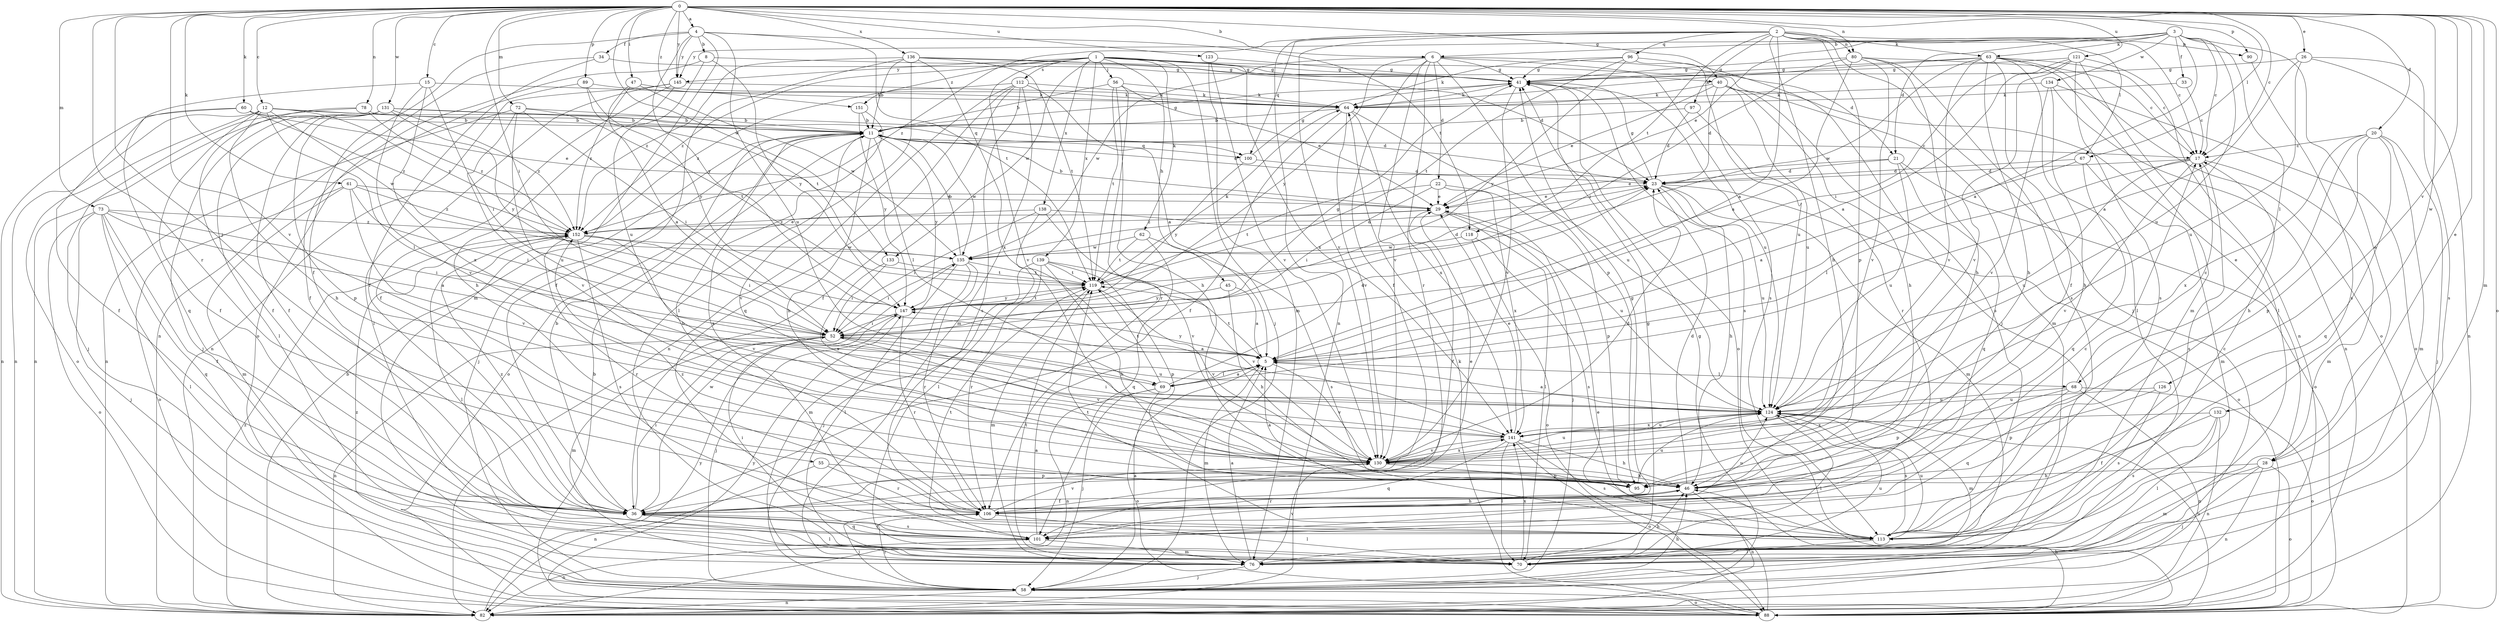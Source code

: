 strict digraph  {
0;
1;
2;
3;
4;
5;
6;
8;
11;
12;
15;
17;
20;
21;
22;
23;
26;
28;
29;
33;
34;
36;
40;
41;
45;
46;
47;
52;
55;
56;
58;
60;
61;
62;
63;
64;
67;
68;
69;
70;
72;
73;
76;
78;
80;
82;
88;
89;
90;
95;
96;
97;
100;
101;
106;
112;
113;
118;
119;
121;
123;
124;
126;
130;
131;
132;
133;
134;
135;
136;
138;
139;
141;
145;
147;
151;
152;
0 -> 4  [label=a];
0 -> 6  [label=b];
0 -> 12  [label=c];
0 -> 15  [label=c];
0 -> 17  [label=c];
0 -> 20  [label=d];
0 -> 26  [label=e];
0 -> 28  [label=e];
0 -> 40  [label=g];
0 -> 47  [label=i];
0 -> 52  [label=i];
0 -> 55  [label=j];
0 -> 60  [label=k];
0 -> 61  [label=k];
0 -> 67  [label=l];
0 -> 72  [label=m];
0 -> 73  [label=m];
0 -> 76  [label=m];
0 -> 78  [label=n];
0 -> 80  [label=n];
0 -> 88  [label=o];
0 -> 89  [label=p];
0 -> 90  [label=p];
0 -> 106  [label=r];
0 -> 121  [label=u];
0 -> 123  [label=u];
0 -> 126  [label=v];
0 -> 130  [label=v];
0 -> 131  [label=w];
0 -> 132  [label=w];
0 -> 133  [label=w];
0 -> 136  [label=x];
0 -> 145  [label=y];
0 -> 151  [label=z];
1 -> 28  [label=e];
1 -> 40  [label=g];
1 -> 41  [label=g];
1 -> 45  [label=h];
1 -> 56  [label=j];
1 -> 58  [label=j];
1 -> 62  [label=k];
1 -> 112  [label=s];
1 -> 130  [label=v];
1 -> 133  [label=w];
1 -> 138  [label=x];
1 -> 139  [label=x];
1 -> 141  [label=x];
1 -> 145  [label=y];
1 -> 151  [label=z];
1 -> 152  [label=z];
2 -> 5  [label=a];
2 -> 17  [label=c];
2 -> 46  [label=h];
2 -> 58  [label=j];
2 -> 63  [label=k];
2 -> 67  [label=l];
2 -> 80  [label=n];
2 -> 82  [label=n];
2 -> 90  [label=p];
2 -> 95  [label=p];
2 -> 96  [label=q];
2 -> 97  [label=q];
2 -> 100  [label=q];
2 -> 118  [label=t];
2 -> 130  [label=v];
2 -> 152  [label=z];
3 -> 5  [label=a];
3 -> 6  [label=b];
3 -> 17  [label=c];
3 -> 21  [label=d];
3 -> 28  [label=e];
3 -> 29  [label=e];
3 -> 33  [label=f];
3 -> 63  [label=k];
3 -> 68  [label=l];
3 -> 124  [label=u];
3 -> 134  [label=w];
3 -> 145  [label=y];
4 -> 8  [label=b];
4 -> 34  [label=f];
4 -> 36  [label=f];
4 -> 76  [label=m];
4 -> 118  [label=t];
4 -> 119  [label=t];
4 -> 124  [label=u];
4 -> 145  [label=y];
4 -> 147  [label=y];
5 -> 68  [label=l];
5 -> 69  [label=l];
5 -> 76  [label=m];
5 -> 119  [label=t];
5 -> 130  [label=v];
5 -> 147  [label=y];
6 -> 21  [label=d];
6 -> 22  [label=d];
6 -> 36  [label=f];
6 -> 41  [label=g];
6 -> 95  [label=p];
6 -> 106  [label=r];
6 -> 113  [label=s];
6 -> 130  [label=v];
6 -> 135  [label=w];
6 -> 147  [label=y];
8 -> 41  [label=g];
8 -> 88  [label=o];
8 -> 124  [label=u];
8 -> 147  [label=y];
11 -> 17  [label=c];
11 -> 23  [label=d];
11 -> 41  [label=g];
11 -> 46  [label=h];
11 -> 58  [label=j];
11 -> 69  [label=l];
11 -> 88  [label=o];
11 -> 100  [label=q];
11 -> 130  [label=v];
11 -> 135  [label=w];
11 -> 147  [label=y];
12 -> 11  [label=b];
12 -> 36  [label=f];
12 -> 46  [label=h];
12 -> 69  [label=l];
12 -> 82  [label=n];
12 -> 88  [label=o];
12 -> 100  [label=q];
12 -> 135  [label=w];
12 -> 152  [label=z];
15 -> 52  [label=i];
15 -> 64  [label=k];
15 -> 101  [label=q];
15 -> 130  [label=v];
15 -> 141  [label=x];
17 -> 23  [label=d];
17 -> 69  [label=l];
17 -> 76  [label=m];
17 -> 113  [label=s];
17 -> 124  [label=u];
17 -> 130  [label=v];
20 -> 17  [label=c];
20 -> 46  [label=h];
20 -> 58  [label=j];
20 -> 76  [label=m];
20 -> 95  [label=p];
20 -> 101  [label=q];
20 -> 141  [label=x];
21 -> 23  [label=d];
21 -> 29  [label=e];
21 -> 88  [label=o];
21 -> 101  [label=q];
21 -> 124  [label=u];
22 -> 29  [label=e];
22 -> 52  [label=i];
22 -> 95  [label=p];
22 -> 119  [label=t];
22 -> 141  [label=x];
23 -> 29  [label=e];
23 -> 41  [label=g];
23 -> 46  [label=h];
23 -> 76  [label=m];
23 -> 88  [label=o];
23 -> 124  [label=u];
26 -> 5  [label=a];
26 -> 41  [label=g];
26 -> 82  [label=n];
26 -> 113  [label=s];
26 -> 124  [label=u];
28 -> 46  [label=h];
28 -> 58  [label=j];
28 -> 76  [label=m];
28 -> 82  [label=n];
28 -> 88  [label=o];
29 -> 11  [label=b];
29 -> 36  [label=f];
29 -> 58  [label=j];
29 -> 70  [label=l];
29 -> 152  [label=z];
33 -> 17  [label=c];
33 -> 64  [label=k];
34 -> 36  [label=f];
34 -> 41  [label=g];
34 -> 82  [label=n];
36 -> 11  [label=b];
36 -> 29  [label=e];
36 -> 52  [label=i];
36 -> 70  [label=l];
36 -> 101  [label=q];
36 -> 113  [label=s];
36 -> 135  [label=w];
36 -> 152  [label=z];
40 -> 23  [label=d];
40 -> 29  [label=e];
40 -> 46  [label=h];
40 -> 64  [label=k];
40 -> 76  [label=m];
40 -> 113  [label=s];
40 -> 124  [label=u];
41 -> 64  [label=k];
41 -> 88  [label=o];
41 -> 113  [label=s];
41 -> 124  [label=u];
41 -> 130  [label=v];
45 -> 5  [label=a];
45 -> 46  [label=h];
45 -> 147  [label=y];
46 -> 23  [label=d];
46 -> 36  [label=f];
46 -> 82  [label=n];
46 -> 106  [label=r];
47 -> 5  [label=a];
47 -> 64  [label=k];
47 -> 135  [label=w];
47 -> 152  [label=z];
52 -> 5  [label=a];
52 -> 41  [label=g];
52 -> 76  [label=m];
52 -> 82  [label=n];
52 -> 124  [label=u];
52 -> 130  [label=v];
55 -> 82  [label=n];
55 -> 95  [label=p];
55 -> 106  [label=r];
56 -> 11  [label=b];
56 -> 29  [label=e];
56 -> 46  [label=h];
56 -> 64  [label=k];
56 -> 106  [label=r];
56 -> 119  [label=t];
58 -> 5  [label=a];
58 -> 41  [label=g];
58 -> 46  [label=h];
58 -> 82  [label=n];
58 -> 88  [label=o];
58 -> 106  [label=r];
58 -> 152  [label=z];
60 -> 11  [label=b];
60 -> 29  [label=e];
60 -> 36  [label=f];
60 -> 82  [label=n];
60 -> 152  [label=z];
61 -> 29  [label=e];
61 -> 52  [label=i];
61 -> 76  [label=m];
61 -> 88  [label=o];
61 -> 130  [label=v];
61 -> 152  [label=z];
62 -> 101  [label=q];
62 -> 113  [label=s];
62 -> 119  [label=t];
62 -> 135  [label=w];
63 -> 17  [label=c];
63 -> 36  [label=f];
63 -> 41  [label=g];
63 -> 46  [label=h];
63 -> 64  [label=k];
63 -> 70  [label=l];
63 -> 76  [label=m];
63 -> 88  [label=o];
63 -> 130  [label=v];
63 -> 135  [label=w];
64 -> 11  [label=b];
64 -> 36  [label=f];
64 -> 124  [label=u];
64 -> 130  [label=v];
64 -> 141  [label=x];
67 -> 5  [label=a];
67 -> 23  [label=d];
67 -> 76  [label=m];
67 -> 101  [label=q];
68 -> 17  [label=c];
68 -> 82  [label=n];
68 -> 88  [label=o];
68 -> 95  [label=p];
68 -> 101  [label=q];
68 -> 124  [label=u];
69 -> 5  [label=a];
69 -> 23  [label=d];
69 -> 58  [label=j];
69 -> 82  [label=n];
69 -> 88  [label=o];
69 -> 119  [label=t];
70 -> 41  [label=g];
70 -> 46  [label=h];
70 -> 124  [label=u];
70 -> 141  [label=x];
72 -> 11  [label=b];
72 -> 52  [label=i];
72 -> 82  [label=n];
72 -> 119  [label=t];
72 -> 124  [label=u];
72 -> 130  [label=v];
73 -> 5  [label=a];
73 -> 36  [label=f];
73 -> 52  [label=i];
73 -> 58  [label=j];
73 -> 70  [label=l];
73 -> 88  [label=o];
73 -> 101  [label=q];
73 -> 152  [label=z];
76 -> 5  [label=a];
76 -> 58  [label=j];
76 -> 119  [label=t];
76 -> 130  [label=v];
78 -> 11  [label=b];
78 -> 36  [label=f];
78 -> 58  [label=j];
78 -> 152  [label=z];
80 -> 5  [label=a];
80 -> 17  [label=c];
80 -> 41  [label=g];
80 -> 46  [label=h];
80 -> 52  [label=i];
80 -> 113  [label=s];
80 -> 130  [label=v];
82 -> 11  [label=b];
82 -> 147  [label=y];
82 -> 152  [label=z];
88 -> 11  [label=b];
88 -> 29  [label=e];
88 -> 46  [label=h];
88 -> 64  [label=k];
88 -> 124  [label=u];
88 -> 147  [label=y];
89 -> 36  [label=f];
89 -> 64  [label=k];
89 -> 119  [label=t];
89 -> 147  [label=y];
90 -> 113  [label=s];
95 -> 5  [label=a];
95 -> 124  [label=u];
96 -> 41  [label=g];
96 -> 58  [label=j];
96 -> 64  [label=k];
96 -> 119  [label=t];
96 -> 124  [label=u];
96 -> 147  [label=y];
97 -> 11  [label=b];
97 -> 23  [label=d];
97 -> 106  [label=r];
100 -> 23  [label=d];
100 -> 41  [label=g];
100 -> 147  [label=y];
101 -> 5  [label=a];
101 -> 17  [label=c];
101 -> 36  [label=f];
101 -> 52  [label=i];
101 -> 76  [label=m];
101 -> 82  [label=n];
101 -> 119  [label=t];
106 -> 11  [label=b];
106 -> 41  [label=g];
106 -> 46  [label=h];
106 -> 58  [label=j];
106 -> 70  [label=l];
106 -> 124  [label=u];
106 -> 130  [label=v];
106 -> 152  [label=z];
112 -> 5  [label=a];
112 -> 36  [label=f];
112 -> 64  [label=k];
112 -> 76  [label=m];
112 -> 82  [label=n];
112 -> 101  [label=q];
112 -> 113  [label=s];
112 -> 152  [label=z];
113 -> 17  [label=c];
113 -> 70  [label=l];
113 -> 119  [label=t];
113 -> 124  [label=u];
118 -> 88  [label=o];
118 -> 113  [label=s];
118 -> 135  [label=w];
119 -> 23  [label=d];
119 -> 64  [label=k];
119 -> 76  [label=m];
119 -> 130  [label=v];
119 -> 147  [label=y];
121 -> 5  [label=a];
121 -> 41  [label=g];
121 -> 52  [label=i];
121 -> 70  [label=l];
121 -> 82  [label=n];
121 -> 113  [label=s];
121 -> 130  [label=v];
123 -> 41  [label=g];
123 -> 76  [label=m];
123 -> 130  [label=v];
124 -> 5  [label=a];
124 -> 70  [label=l];
124 -> 76  [label=m];
124 -> 113  [label=s];
124 -> 141  [label=x];
126 -> 95  [label=p];
126 -> 113  [label=s];
126 -> 124  [label=u];
130 -> 23  [label=d];
130 -> 46  [label=h];
130 -> 95  [label=p];
130 -> 124  [label=u];
130 -> 141  [label=x];
131 -> 11  [label=b];
131 -> 23  [label=d];
131 -> 36  [label=f];
131 -> 58  [label=j];
131 -> 70  [label=l];
131 -> 82  [label=n];
131 -> 95  [label=p];
131 -> 147  [label=y];
131 -> 152  [label=z];
132 -> 36  [label=f];
132 -> 70  [label=l];
132 -> 82  [label=n];
132 -> 113  [label=s];
132 -> 141  [label=x];
133 -> 52  [label=i];
133 -> 119  [label=t];
133 -> 141  [label=x];
134 -> 46  [label=h];
134 -> 64  [label=k];
134 -> 82  [label=n];
134 -> 88  [label=o];
134 -> 130  [label=v];
135 -> 11  [label=b];
135 -> 23  [label=d];
135 -> 52  [label=i];
135 -> 70  [label=l];
135 -> 76  [label=m];
135 -> 106  [label=r];
135 -> 119  [label=t];
136 -> 11  [label=b];
136 -> 23  [label=d];
136 -> 36  [label=f];
136 -> 41  [label=g];
136 -> 70  [label=l];
136 -> 119  [label=t];
136 -> 141  [label=x];
136 -> 152  [label=z];
138 -> 52  [label=i];
138 -> 70  [label=l];
138 -> 124  [label=u];
138 -> 130  [label=v];
138 -> 152  [label=z];
139 -> 46  [label=h];
139 -> 58  [label=j];
139 -> 95  [label=p];
139 -> 106  [label=r];
139 -> 119  [label=t];
139 -> 130  [label=v];
141 -> 29  [label=e];
141 -> 46  [label=h];
141 -> 52  [label=i];
141 -> 70  [label=l];
141 -> 88  [label=o];
141 -> 101  [label=q];
141 -> 113  [label=s];
141 -> 124  [label=u];
141 -> 130  [label=v];
145 -> 36  [label=f];
145 -> 46  [label=h];
145 -> 64  [label=k];
145 -> 70  [label=l];
145 -> 82  [label=n];
147 -> 52  [label=i];
147 -> 58  [label=j];
147 -> 106  [label=r];
147 -> 119  [label=t];
151 -> 11  [label=b];
151 -> 113  [label=s];
151 -> 147  [label=y];
152 -> 29  [label=e];
152 -> 52  [label=i];
152 -> 70  [label=l];
152 -> 106  [label=r];
152 -> 113  [label=s];
152 -> 130  [label=v];
152 -> 135  [label=w];
}
